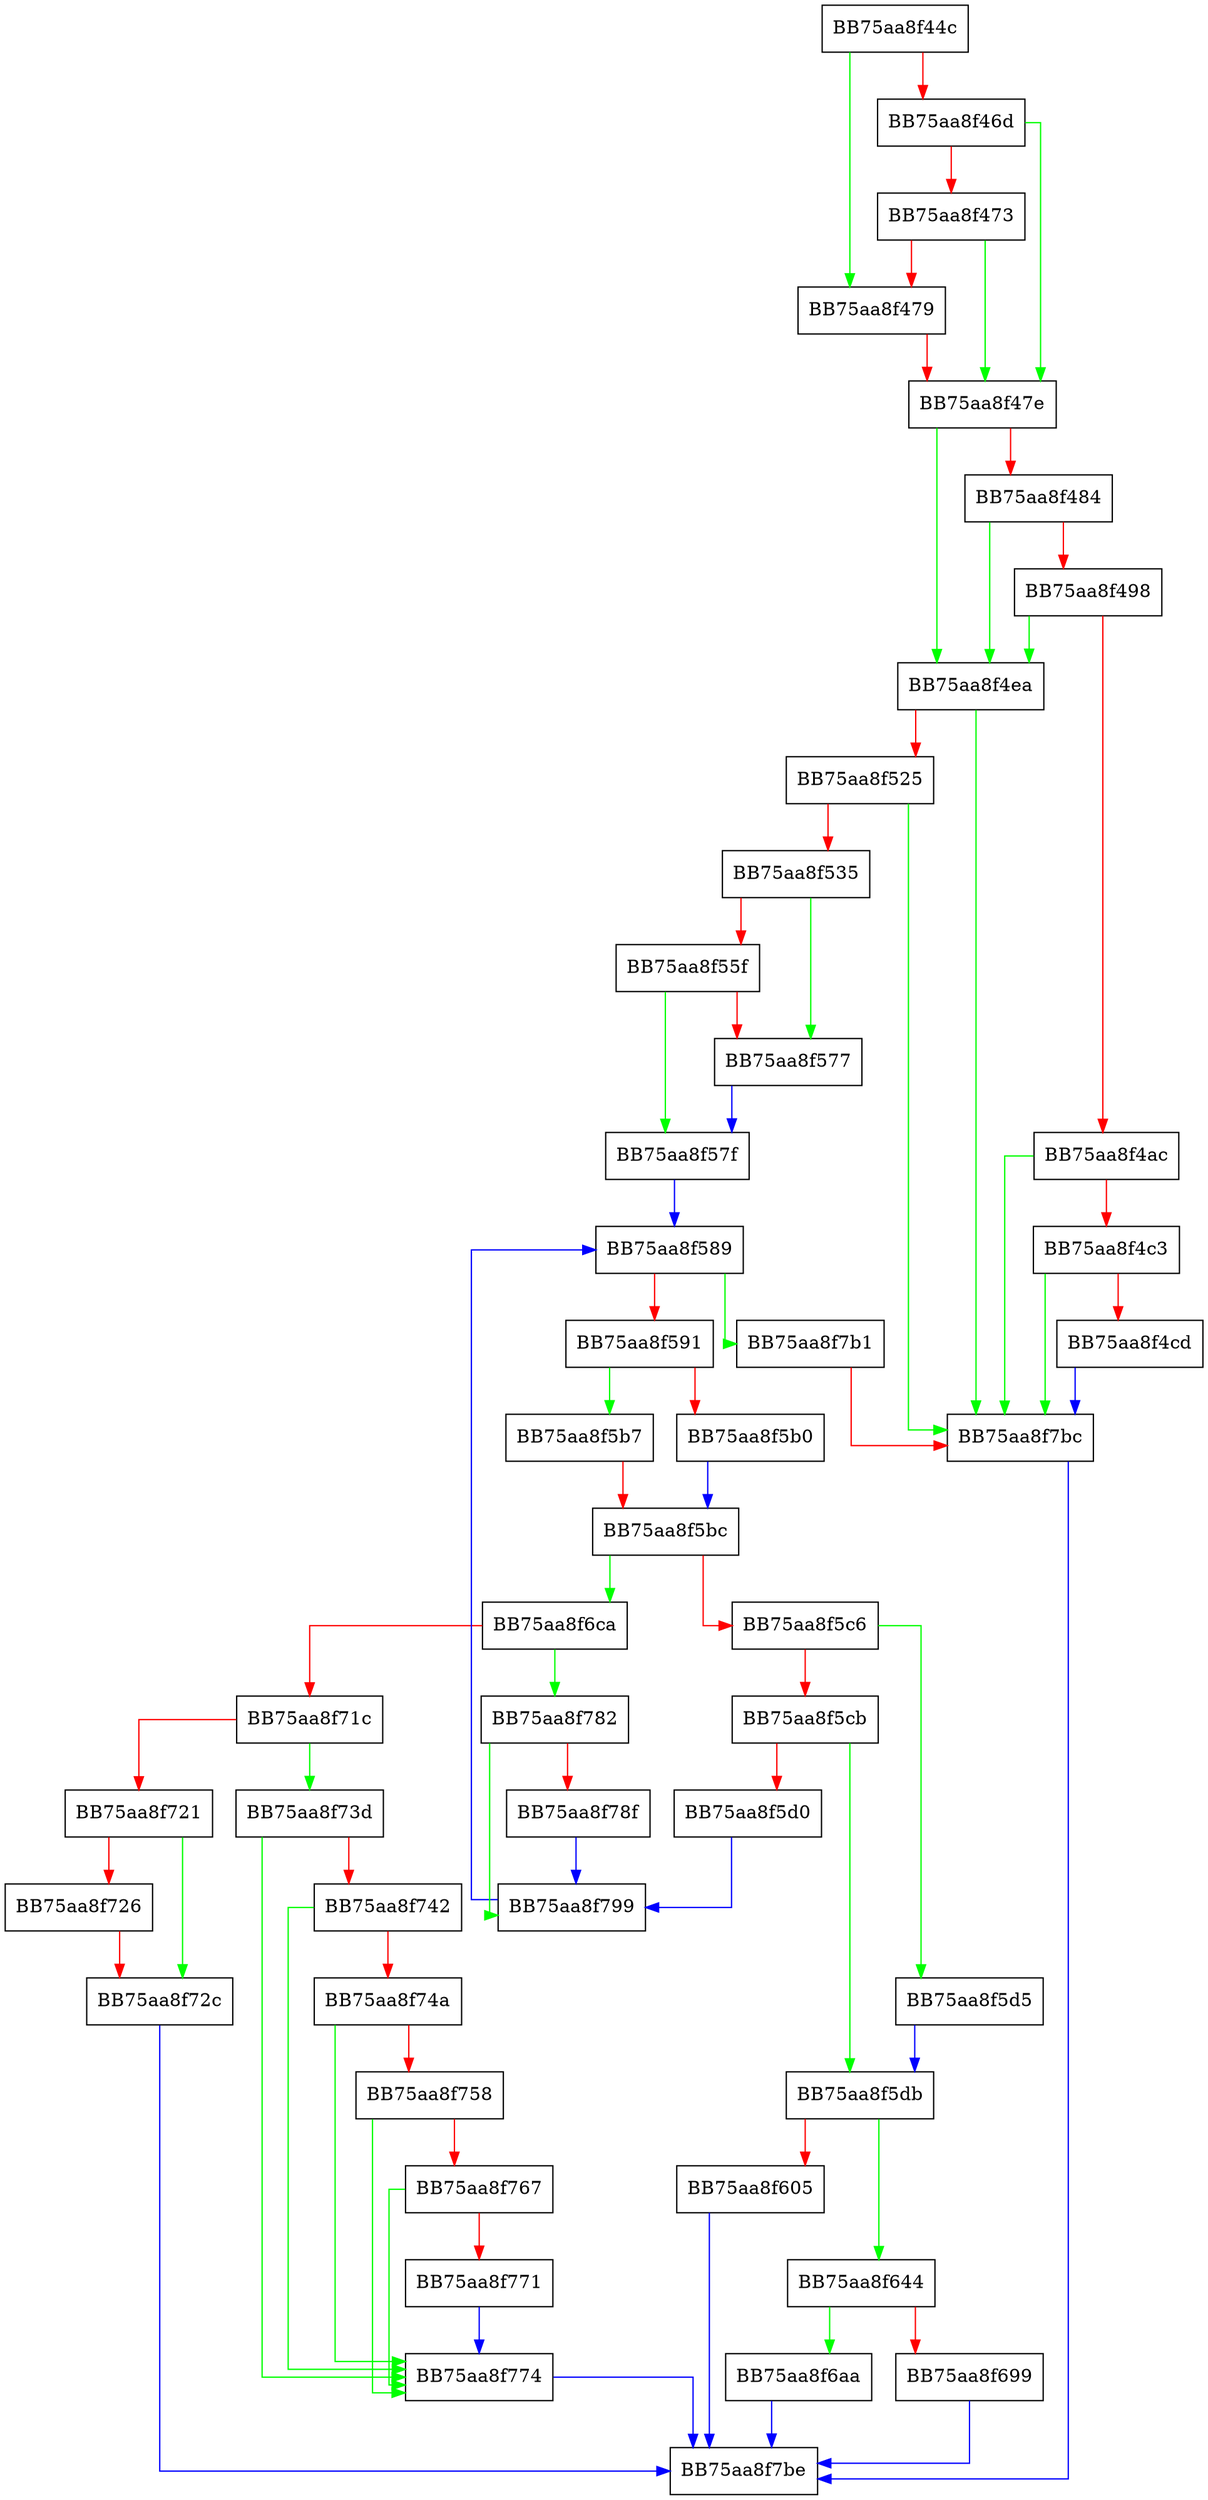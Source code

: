 digraph StoreExcludedPath {
  node [shape="box"];
  graph [splines=ortho];
  BB75aa8f44c -> BB75aa8f479 [color="green"];
  BB75aa8f44c -> BB75aa8f46d [color="red"];
  BB75aa8f46d -> BB75aa8f47e [color="green"];
  BB75aa8f46d -> BB75aa8f473 [color="red"];
  BB75aa8f473 -> BB75aa8f47e [color="green"];
  BB75aa8f473 -> BB75aa8f479 [color="red"];
  BB75aa8f479 -> BB75aa8f47e [color="red"];
  BB75aa8f47e -> BB75aa8f4ea [color="green"];
  BB75aa8f47e -> BB75aa8f484 [color="red"];
  BB75aa8f484 -> BB75aa8f4ea [color="green"];
  BB75aa8f484 -> BB75aa8f498 [color="red"];
  BB75aa8f498 -> BB75aa8f4ea [color="green"];
  BB75aa8f498 -> BB75aa8f4ac [color="red"];
  BB75aa8f4ac -> BB75aa8f7bc [color="green"];
  BB75aa8f4ac -> BB75aa8f4c3 [color="red"];
  BB75aa8f4c3 -> BB75aa8f7bc [color="green"];
  BB75aa8f4c3 -> BB75aa8f4cd [color="red"];
  BB75aa8f4cd -> BB75aa8f7bc [color="blue"];
  BB75aa8f4ea -> BB75aa8f7bc [color="green"];
  BB75aa8f4ea -> BB75aa8f525 [color="red"];
  BB75aa8f525 -> BB75aa8f7bc [color="green"];
  BB75aa8f525 -> BB75aa8f535 [color="red"];
  BB75aa8f535 -> BB75aa8f577 [color="green"];
  BB75aa8f535 -> BB75aa8f55f [color="red"];
  BB75aa8f55f -> BB75aa8f57f [color="green"];
  BB75aa8f55f -> BB75aa8f577 [color="red"];
  BB75aa8f577 -> BB75aa8f57f [color="blue"];
  BB75aa8f57f -> BB75aa8f589 [color="blue"];
  BB75aa8f589 -> BB75aa8f7b1 [color="green"];
  BB75aa8f589 -> BB75aa8f591 [color="red"];
  BB75aa8f591 -> BB75aa8f5b7 [color="green"];
  BB75aa8f591 -> BB75aa8f5b0 [color="red"];
  BB75aa8f5b0 -> BB75aa8f5bc [color="blue"];
  BB75aa8f5b7 -> BB75aa8f5bc [color="red"];
  BB75aa8f5bc -> BB75aa8f6ca [color="green"];
  BB75aa8f5bc -> BB75aa8f5c6 [color="red"];
  BB75aa8f5c6 -> BB75aa8f5d5 [color="green"];
  BB75aa8f5c6 -> BB75aa8f5cb [color="red"];
  BB75aa8f5cb -> BB75aa8f5db [color="green"];
  BB75aa8f5cb -> BB75aa8f5d0 [color="red"];
  BB75aa8f5d0 -> BB75aa8f799 [color="blue"];
  BB75aa8f5d5 -> BB75aa8f5db [color="blue"];
  BB75aa8f5db -> BB75aa8f644 [color="green"];
  BB75aa8f5db -> BB75aa8f605 [color="red"];
  BB75aa8f605 -> BB75aa8f7be [color="blue"];
  BB75aa8f644 -> BB75aa8f6aa [color="green"];
  BB75aa8f644 -> BB75aa8f699 [color="red"];
  BB75aa8f699 -> BB75aa8f7be [color="blue"];
  BB75aa8f6aa -> BB75aa8f7be [color="blue"];
  BB75aa8f6ca -> BB75aa8f782 [color="green"];
  BB75aa8f6ca -> BB75aa8f71c [color="red"];
  BB75aa8f71c -> BB75aa8f73d [color="green"];
  BB75aa8f71c -> BB75aa8f721 [color="red"];
  BB75aa8f721 -> BB75aa8f72c [color="green"];
  BB75aa8f721 -> BB75aa8f726 [color="red"];
  BB75aa8f726 -> BB75aa8f72c [color="red"];
  BB75aa8f72c -> BB75aa8f7be [color="blue"];
  BB75aa8f73d -> BB75aa8f774 [color="green"];
  BB75aa8f73d -> BB75aa8f742 [color="red"];
  BB75aa8f742 -> BB75aa8f774 [color="green"];
  BB75aa8f742 -> BB75aa8f74a [color="red"];
  BB75aa8f74a -> BB75aa8f774 [color="green"];
  BB75aa8f74a -> BB75aa8f758 [color="red"];
  BB75aa8f758 -> BB75aa8f774 [color="green"];
  BB75aa8f758 -> BB75aa8f767 [color="red"];
  BB75aa8f767 -> BB75aa8f774 [color="green"];
  BB75aa8f767 -> BB75aa8f771 [color="red"];
  BB75aa8f771 -> BB75aa8f774 [color="blue"];
  BB75aa8f774 -> BB75aa8f7be [color="blue"];
  BB75aa8f782 -> BB75aa8f799 [color="green"];
  BB75aa8f782 -> BB75aa8f78f [color="red"];
  BB75aa8f78f -> BB75aa8f799 [color="blue"];
  BB75aa8f799 -> BB75aa8f589 [color="blue"];
  BB75aa8f7b1 -> BB75aa8f7bc [color="red"];
  BB75aa8f7bc -> BB75aa8f7be [color="blue"];
}